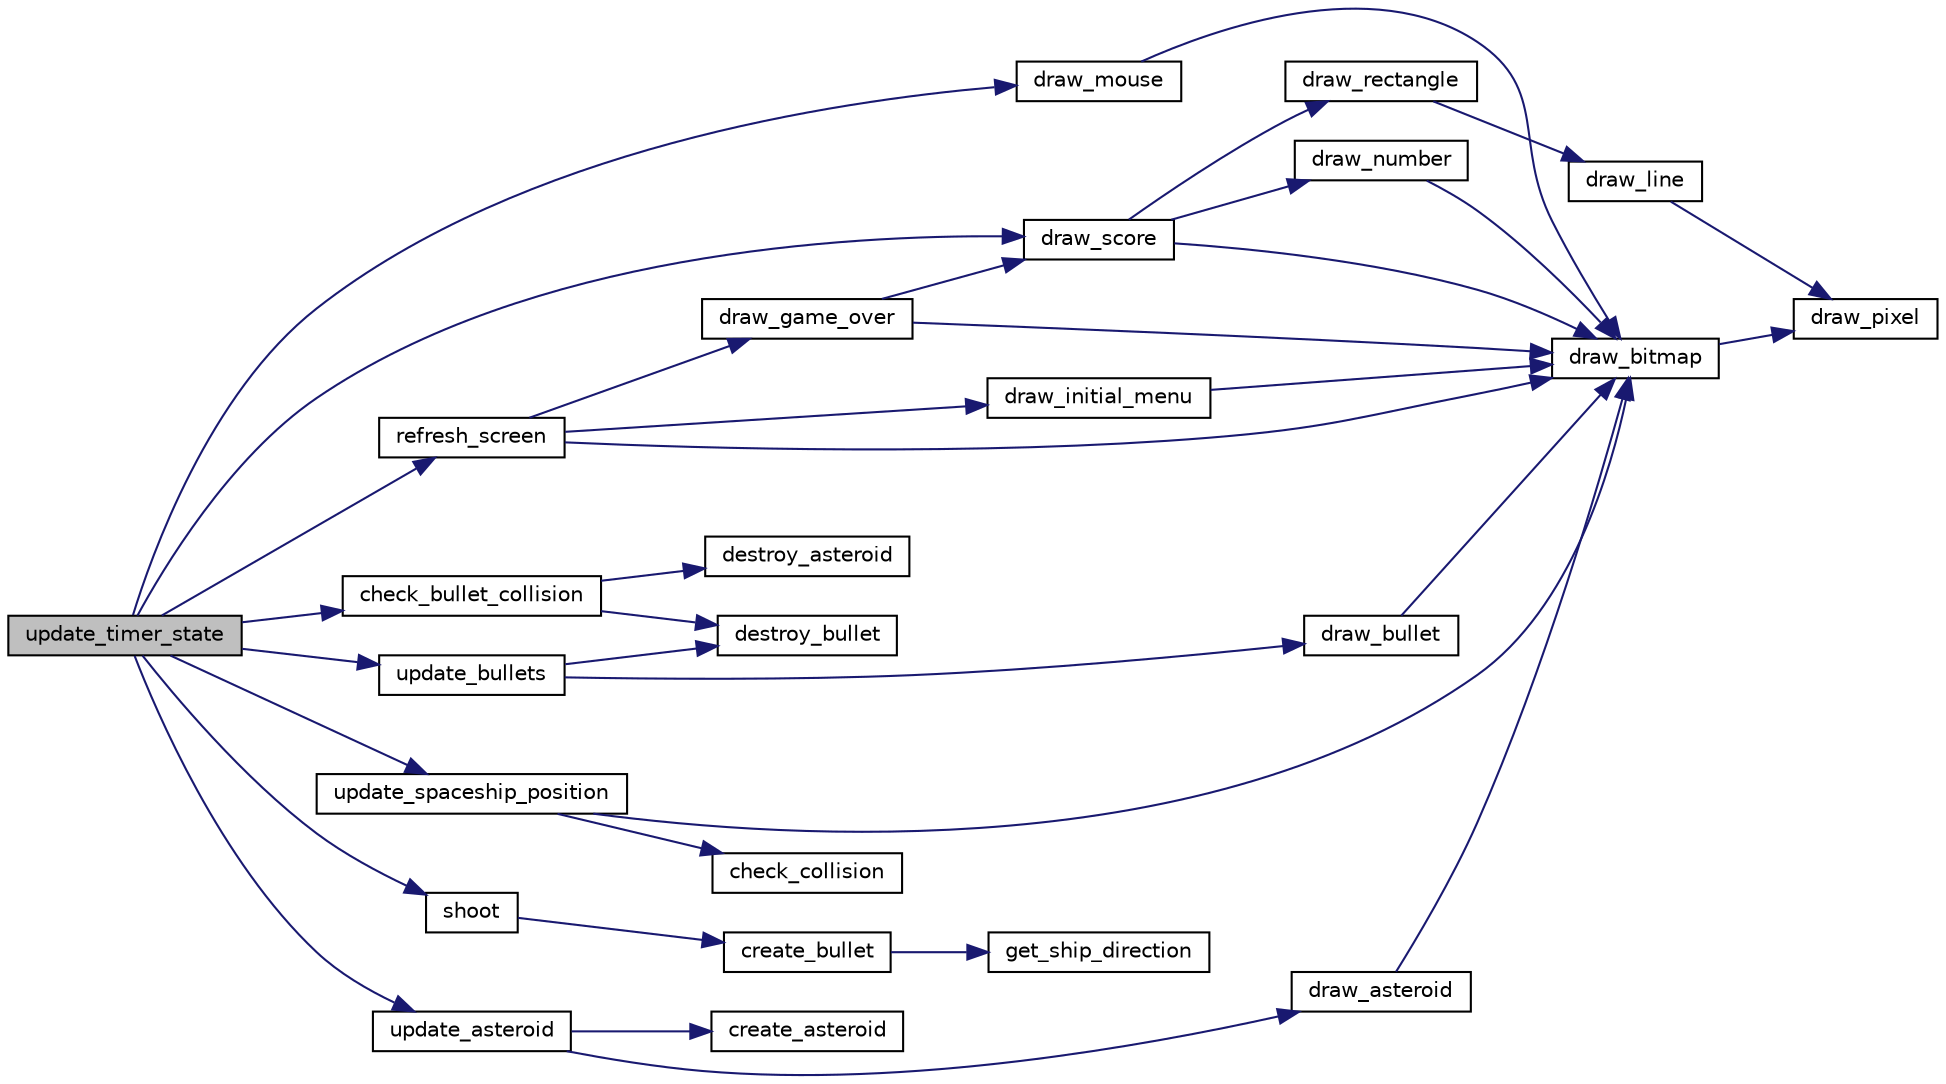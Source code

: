 digraph "update_timer_state"
{
 // LATEX_PDF_SIZE
  edge [fontname="Helvetica",fontsize="10",labelfontname="Helvetica",labelfontsize="10"];
  node [fontname="Helvetica",fontsize="10",shape=record];
  rankdir="LR";
  Node1 [label="update_timer_state",height=0.2,width=0.4,color="black", fillcolor="grey75", style="filled", fontcolor="black",tooltip="Actions to perform whenever a timer interrupt occurs."];
  Node1 -> Node2 [color="midnightblue",fontsize="10",style="solid",fontname="Helvetica"];
  Node2 [label="check_bullet_collision",height=0.2,width=0.4,color="black", fillcolor="white", style="filled",URL="$group__bullet.html#ga382a297cb513f604c8454b568483bbcf",tooltip="Checks if the bullet collides with a asteroid."];
  Node2 -> Node3 [color="midnightblue",fontsize="10",style="solid",fontname="Helvetica"];
  Node3 [label="destroy_asteroid",height=0.2,width=0.4,color="black", fillcolor="white", style="filled",URL="$asteroid_8c.html#a6be86d5630fa1cf9a2a682a5e351a5b2",tooltip="Destroys the asteroid."];
  Node2 -> Node4 [color="midnightblue",fontsize="10",style="solid",fontname="Helvetica"];
  Node4 [label="destroy_bullet",height=0.2,width=0.4,color="black", fillcolor="white", style="filled",URL="$group__bullet.html#ga45449723feed27f8b5f902bcba3b6465",tooltip="Destroys the bullet."];
  Node1 -> Node5 [color="midnightblue",fontsize="10",style="solid",fontname="Helvetica"];
  Node5 [label="draw_mouse",height=0.2,width=0.4,color="black", fillcolor="white", style="filled",URL="$video_8c.html#a42f4903ab89aff9e3ee0206c52cf710a",tooltip="Draws the mouse."];
  Node5 -> Node6 [color="midnightblue",fontsize="10",style="solid",fontname="Helvetica"];
  Node6 [label="draw_bitmap",height=0.2,width=0.4,color="black", fillcolor="white", style="filled",URL="$video_8c.html#a3597226a5796abf71ed931b4bf88bcc9",tooltip="Draws a sprite in the specified coordinates."];
  Node6 -> Node7 [color="midnightblue",fontsize="10",style="solid",fontname="Helvetica"];
  Node7 [label="draw_pixel",height=0.2,width=0.4,color="black", fillcolor="white", style="filled",URL="$video_8c.html#aa75d96618132cccec2c977ae043d31fe",tooltip="Draws a pixel in the specified coordinates with the specified color."];
  Node1 -> Node8 [color="midnightblue",fontsize="10",style="solid",fontname="Helvetica"];
  Node8 [label="draw_score",height=0.2,width=0.4,color="black", fillcolor="white", style="filled",URL="$video_8c.html#ad4db50e84100b110372c12cfdb41a3f3",tooltip="Draws the score field in the specified coordinates."];
  Node8 -> Node6 [color="midnightblue",fontsize="10",style="solid",fontname="Helvetica"];
  Node8 -> Node9 [color="midnightblue",fontsize="10",style="solid",fontname="Helvetica"];
  Node9 [label="draw_number",height=0.2,width=0.4,color="black", fillcolor="white", style="filled",URL="$video_8c.html#aea59e5669edc12d0b9ac1dc5a83a9969",tooltip="Draws the number in the specified coordinates."];
  Node9 -> Node6 [color="midnightblue",fontsize="10",style="solid",fontname="Helvetica"];
  Node8 -> Node10 [color="midnightblue",fontsize="10",style="solid",fontname="Helvetica"];
  Node10 [label="draw_rectangle",height=0.2,width=0.4,color="black", fillcolor="white", style="filled",URL="$video_8c.html#a31178cc71e7af0d6045707842517b225",tooltip="Draws a rectangle in the specified coordinates with the specified width, height and color."];
  Node10 -> Node11 [color="midnightblue",fontsize="10",style="solid",fontname="Helvetica"];
  Node11 [label="draw_line",height=0.2,width=0.4,color="black", fillcolor="white", style="filled",URL="$video_8c.html#ac09489dd9ea607a80cbc34da200bd0c8",tooltip="Draws a line in the specified coordinates with the specified length and color."];
  Node11 -> Node7 [color="midnightblue",fontsize="10",style="solid",fontname="Helvetica"];
  Node1 -> Node12 [color="midnightblue",fontsize="10",style="solid",fontname="Helvetica"];
  Node12 [label="refresh_screen",height=0.2,width=0.4,color="black", fillcolor="white", style="filled",URL="$video_8c.html#a09274e99ae82fefc69ea9388bc245b8d",tooltip="Draws a new frame, depending on the current state of the menu."];
  Node12 -> Node6 [color="midnightblue",fontsize="10",style="solid",fontname="Helvetica"];
  Node12 -> Node13 [color="midnightblue",fontsize="10",style="solid",fontname="Helvetica"];
  Node13 [label="draw_game_over",height=0.2,width=0.4,color="black", fillcolor="white", style="filled",URL="$video_8c.html#aa37e76033505d7f48a87284bd85c48a2",tooltip="Draws the finish menu."];
  Node13 -> Node6 [color="midnightblue",fontsize="10",style="solid",fontname="Helvetica"];
  Node13 -> Node8 [color="midnightblue",fontsize="10",style="solid",fontname="Helvetica"];
  Node12 -> Node14 [color="midnightblue",fontsize="10",style="solid",fontname="Helvetica"];
  Node14 [label="draw_initial_menu",height=0.2,width=0.4,color="black", fillcolor="white", style="filled",URL="$video_8c.html#a2e293823f22abda1c98f45d8035282d8",tooltip="Draws the initial menu."];
  Node14 -> Node6 [color="midnightblue",fontsize="10",style="solid",fontname="Helvetica"];
  Node1 -> Node15 [color="midnightblue",fontsize="10",style="solid",fontname="Helvetica"];
  Node15 [label="shoot",height=0.2,width=0.4,color="black", fillcolor="white", style="filled",URL="$group__bullet.html#ga11e11a24b8eea7952c31294bbfd74435",tooltip="Shoots a bullet, creating it and adding it to the array of bullets."];
  Node15 -> Node16 [color="midnightblue",fontsize="10",style="solid",fontname="Helvetica"];
  Node16 [label="create_bullet",height=0.2,width=0.4,color="black", fillcolor="white", style="filled",URL="$group__bullet.html#ga806447d2b81c280b6fd2cf1399b13161",tooltip="Creates a bullet."];
  Node16 -> Node17 [color="midnightblue",fontsize="10",style="solid",fontname="Helvetica"];
  Node17 [label="get_ship_direction",height=0.2,width=0.4,color="black", fillcolor="white", style="filled",URL="$bullet_8c.html#a9ecc7ce02f7739f91450cc4104f0505c",tooltip="Gets the direction of the space ship."];
  Node1 -> Node18 [color="midnightblue",fontsize="10",style="solid",fontname="Helvetica"];
  Node18 [label="update_asteroid",height=0.2,width=0.4,color="black", fillcolor="white", style="filled",URL="$asteroid_8c.html#a241a81e4363c0ed96a55ddf9ca0b1640",tooltip="Updates the asteroids."];
  Node18 -> Node19 [color="midnightblue",fontsize="10",style="solid",fontname="Helvetica"];
  Node19 [label="create_asteroid",height=0.2,width=0.4,color="black", fillcolor="white", style="filled",URL="$asteroid_8c.html#ab461d5f7ee911d59c927cf642a385060",tooltip="Creates an asteroid."];
  Node18 -> Node20 [color="midnightblue",fontsize="10",style="solid",fontname="Helvetica"];
  Node20 [label="draw_asteroid",height=0.2,width=0.4,color="black", fillcolor="white", style="filled",URL="$video_8c.html#af56df24f61a1d64987b572659b8d8e82",tooltip="Draws an asteroid in the specified coordinates."];
  Node20 -> Node6 [color="midnightblue",fontsize="10",style="solid",fontname="Helvetica"];
  Node1 -> Node21 [color="midnightblue",fontsize="10",style="solid",fontname="Helvetica"];
  Node21 [label="update_bullets",height=0.2,width=0.4,color="black", fillcolor="white", style="filled",URL="$group__bullet.html#gafaf27910ed3e0f09abba76c775399d97",tooltip="Updates the bullet."];
  Node21 -> Node4 [color="midnightblue",fontsize="10",style="solid",fontname="Helvetica"];
  Node21 -> Node22 [color="midnightblue",fontsize="10",style="solid",fontname="Helvetica"];
  Node22 [label="draw_bullet",height=0.2,width=0.4,color="black", fillcolor="white", style="filled",URL="$video_8c.html#a29ee461f6134a3e4fb1e72dd0bf72bcf",tooltip="Draws a bullet in the specified coordinates."];
  Node22 -> Node6 [color="midnightblue",fontsize="10",style="solid",fontname="Helvetica"];
  Node1 -> Node23 [color="midnightblue",fontsize="10",style="solid",fontname="Helvetica"];
  Node23 [label="update_spaceship_position",height=0.2,width=0.4,color="black", fillcolor="white", style="filled",URL="$space_ship_8c.html#a2bd9208cb0ad654d30a9a0e05bf16f26",tooltip="Periodically updates the spaceship according to the keyboard input, draws it and checks for collision..."];
  Node23 -> Node24 [color="midnightblue",fontsize="10",style="solid",fontname="Helvetica"];
  Node24 [label="check_collision",height=0.2,width=0.4,color="black", fillcolor="white", style="filled",URL="$asteroid_8c.html#a8597ef1b20830645480c6a1a4a3e7dbe",tooltip="Checks if the asteroid collides with the spaceship."];
  Node23 -> Node6 [color="midnightblue",fontsize="10",style="solid",fontname="Helvetica"];
}

